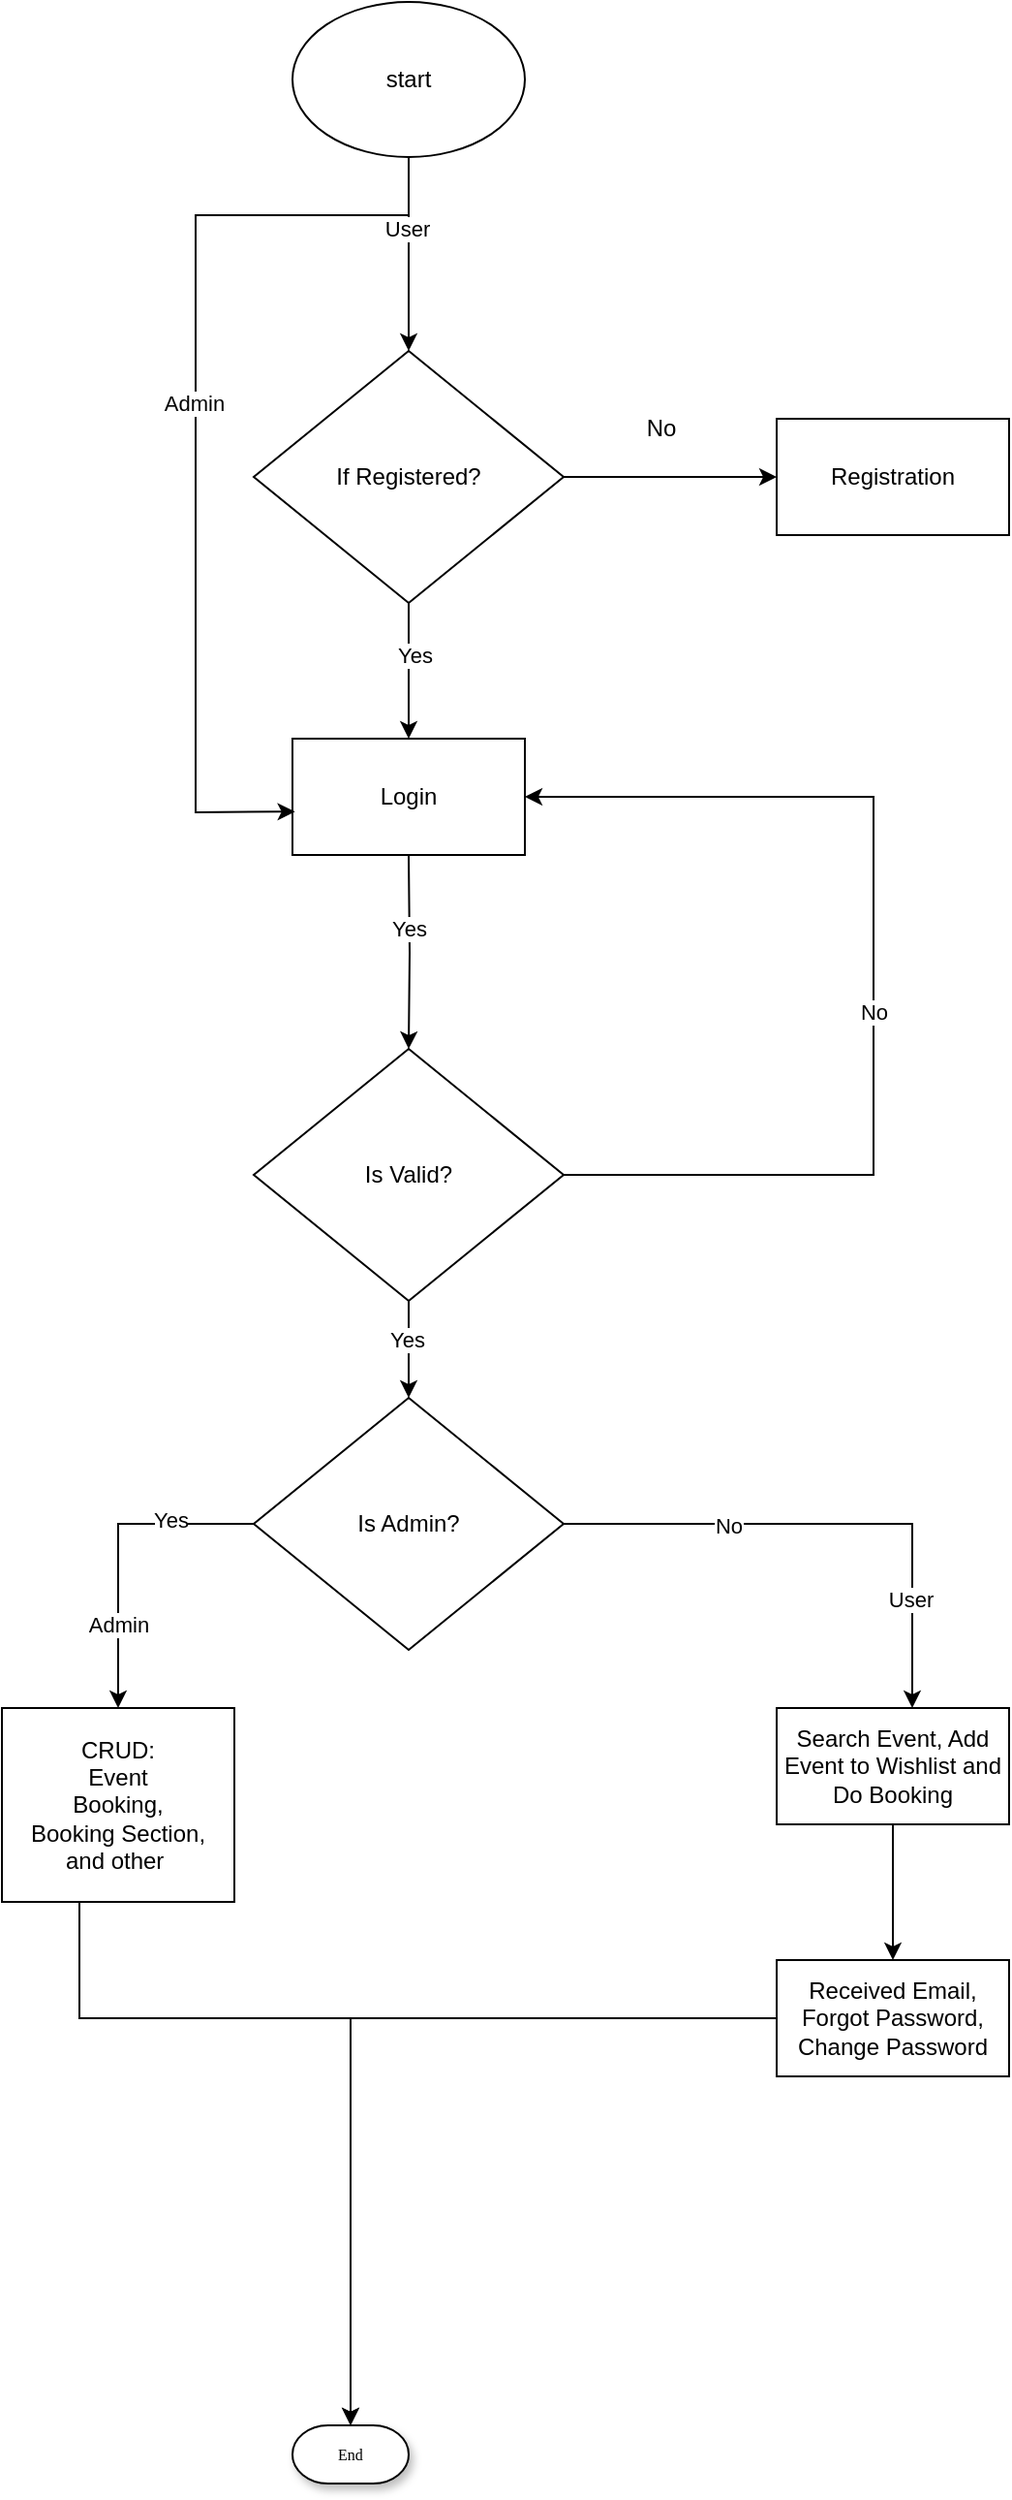 <mxfile version="20.2.6" type="github">
  <diagram name="Page-1" id="edf60f1a-56cd-e834-aa8a-f176f3a09ee4">
    <mxGraphModel dx="2904" dy="1631" grid="1" gridSize="10" guides="1" tooltips="1" connect="1" arrows="1" fold="1" page="1" pageScale="1" pageWidth="1100" pageHeight="850" background="none" math="0" shadow="0">
      <root>
        <mxCell id="0" />
        <mxCell id="1" parent="0" />
        <mxCell id="60e70716793133e9-30" value="End" style="strokeWidth=1;html=1;shape=mxgraph.flowchart.terminator;whiteSpace=wrap;rounded=0;shadow=1;labelBackgroundColor=none;fontFamily=Verdana;fontSize=8;align=center;" parent="1" vertex="1">
          <mxGeometry x="310" y="1340" width="60" height="30" as="geometry" />
        </mxCell>
        <mxCell id="IoNQCCT8y5Htm-tojCqb-22" style="edgeStyle=orthogonalEdgeStyle;rounded=0;orthogonalLoop=1;jettySize=auto;html=1;" edge="1" parent="1" source="IoNQCCT8y5Htm-tojCqb-1" target="IoNQCCT8y5Htm-tojCqb-21">
          <mxGeometry relative="1" as="geometry" />
        </mxCell>
        <mxCell id="IoNQCCT8y5Htm-tojCqb-42" value="Yes" style="edgeLabel;html=1;align=center;verticalAlign=middle;resizable=0;points=[];" vertex="1" connectable="0" parent="IoNQCCT8y5Htm-tojCqb-22">
          <mxGeometry x="-0.242" y="3" relative="1" as="geometry">
            <mxPoint as="offset" />
          </mxGeometry>
        </mxCell>
        <mxCell id="IoNQCCT8y5Htm-tojCqb-25" style="edgeStyle=orthogonalEdgeStyle;rounded=0;orthogonalLoop=1;jettySize=auto;html=1;" edge="1" parent="1" source="IoNQCCT8y5Htm-tojCqb-1" target="IoNQCCT8y5Htm-tojCqb-20">
          <mxGeometry relative="1" as="geometry" />
        </mxCell>
        <mxCell id="IoNQCCT8y5Htm-tojCqb-1" value="If Registered?" style="rhombus;whiteSpace=wrap;html=1;" vertex="1" parent="1">
          <mxGeometry x="290" y="270" width="160" height="130" as="geometry" />
        </mxCell>
        <mxCell id="IoNQCCT8y5Htm-tojCqb-32" style="edgeStyle=orthogonalEdgeStyle;rounded=0;orthogonalLoop=1;jettySize=auto;html=1;" edge="1" parent="1" source="IoNQCCT8y5Htm-tojCqb-2" target="60e70716793133e9-30">
          <mxGeometry relative="1" as="geometry" />
        </mxCell>
        <mxCell id="IoNQCCT8y5Htm-tojCqb-2" value="Received Email, Forgot Password,&lt;br&gt;Change Password" style="rounded=0;whiteSpace=wrap;html=1;" vertex="1" parent="1">
          <mxGeometry x="560" y="1100" width="120" height="60" as="geometry" />
        </mxCell>
        <mxCell id="IoNQCCT8y5Htm-tojCqb-31" style="edgeStyle=orthogonalEdgeStyle;rounded=0;orthogonalLoop=1;jettySize=auto;html=1;entryX=0.5;entryY=0;entryDx=0;entryDy=0;" edge="1" parent="1" source="IoNQCCT8y5Htm-tojCqb-3" target="IoNQCCT8y5Htm-tojCqb-2">
          <mxGeometry relative="1" as="geometry" />
        </mxCell>
        <mxCell id="IoNQCCT8y5Htm-tojCqb-3" value="Search Event, Add Event to Wishlist and Do Booking" style="rounded=0;whiteSpace=wrap;html=1;" vertex="1" parent="1">
          <mxGeometry x="560" y="970" width="120" height="60" as="geometry" />
        </mxCell>
        <mxCell id="IoNQCCT8y5Htm-tojCqb-33" style="edgeStyle=orthogonalEdgeStyle;rounded=0;orthogonalLoop=1;jettySize=auto;html=1;" edge="1" parent="1" source="IoNQCCT8y5Htm-tojCqb-6" target="60e70716793133e9-30">
          <mxGeometry relative="1" as="geometry">
            <mxPoint x="220" y="1140" as="targetPoint" />
            <Array as="points">
              <mxPoint x="200" y="1130" />
              <mxPoint x="340" y="1130" />
            </Array>
          </mxGeometry>
        </mxCell>
        <mxCell id="IoNQCCT8y5Htm-tojCqb-6" value="CRUD:&lt;br&gt;Event&lt;br&gt;Booking,&lt;br&gt;Booking Section,&lt;br&gt;and other&amp;nbsp;" style="rounded=0;whiteSpace=wrap;html=1;" vertex="1" parent="1">
          <mxGeometry x="160" y="970" width="120" height="100" as="geometry" />
        </mxCell>
        <mxCell id="IoNQCCT8y5Htm-tojCqb-15" style="edgeStyle=orthogonalEdgeStyle;rounded=0;orthogonalLoop=1;jettySize=auto;html=1;" edge="1" parent="1" target="IoNQCCT8y5Htm-tojCqb-12">
          <mxGeometry relative="1" as="geometry">
            <mxPoint x="370" y="530" as="sourcePoint" />
          </mxGeometry>
        </mxCell>
        <mxCell id="IoNQCCT8y5Htm-tojCqb-45" value="Yes" style="edgeLabel;html=1;align=center;verticalAlign=middle;resizable=0;points=[];" vertex="1" connectable="0" parent="IoNQCCT8y5Htm-tojCqb-15">
          <mxGeometry x="-0.246" y="-1" relative="1" as="geometry">
            <mxPoint as="offset" />
          </mxGeometry>
        </mxCell>
        <mxCell id="IoNQCCT8y5Htm-tojCqb-17" style="edgeStyle=orthogonalEdgeStyle;rounded=0;orthogonalLoop=1;jettySize=auto;html=1;" edge="1" parent="1" source="IoNQCCT8y5Htm-tojCqb-12" target="IoNQCCT8y5Htm-tojCqb-16">
          <mxGeometry relative="1" as="geometry" />
        </mxCell>
        <mxCell id="IoNQCCT8y5Htm-tojCqb-44" value="Yes" style="edgeLabel;html=1;align=center;verticalAlign=middle;resizable=0;points=[];" vertex="1" connectable="0" parent="IoNQCCT8y5Htm-tojCqb-17">
          <mxGeometry x="-0.22" y="-1" relative="1" as="geometry">
            <mxPoint as="offset" />
          </mxGeometry>
        </mxCell>
        <mxCell id="IoNQCCT8y5Htm-tojCqb-23" style="edgeStyle=orthogonalEdgeStyle;rounded=0;orthogonalLoop=1;jettySize=auto;html=1;entryX=1;entryY=0.5;entryDx=0;entryDy=0;" edge="1" parent="1" source="IoNQCCT8y5Htm-tojCqb-12" target="IoNQCCT8y5Htm-tojCqb-21">
          <mxGeometry relative="1" as="geometry">
            <mxPoint x="530" y="500" as="targetPoint" />
            <Array as="points">
              <mxPoint x="610" y="695" />
              <mxPoint x="610" y="500" />
            </Array>
          </mxGeometry>
        </mxCell>
        <mxCell id="IoNQCCT8y5Htm-tojCqb-43" value="No" style="edgeLabel;html=1;align=center;verticalAlign=middle;resizable=0;points=[];" vertex="1" connectable="0" parent="IoNQCCT8y5Htm-tojCqb-23">
          <mxGeometry x="-0.087" relative="1" as="geometry">
            <mxPoint as="offset" />
          </mxGeometry>
        </mxCell>
        <mxCell id="IoNQCCT8y5Htm-tojCqb-12" value="Is Valid?" style="rhombus;whiteSpace=wrap;html=1;" vertex="1" parent="1">
          <mxGeometry x="290" y="630" width="160" height="130" as="geometry" />
        </mxCell>
        <mxCell id="IoNQCCT8y5Htm-tojCqb-24" style="edgeStyle=orthogonalEdgeStyle;rounded=0;orthogonalLoop=1;jettySize=auto;html=1;" edge="1" parent="1" source="IoNQCCT8y5Htm-tojCqb-16" target="IoNQCCT8y5Htm-tojCqb-3">
          <mxGeometry relative="1" as="geometry">
            <mxPoint x="640" y="875" as="targetPoint" />
            <Array as="points">
              <mxPoint x="630" y="875" />
            </Array>
          </mxGeometry>
        </mxCell>
        <mxCell id="IoNQCCT8y5Htm-tojCqb-46" value="No" style="edgeLabel;html=1;align=center;verticalAlign=middle;resizable=0;points=[];" vertex="1" connectable="0" parent="IoNQCCT8y5Htm-tojCqb-24">
          <mxGeometry x="-0.383" y="-1" relative="1" as="geometry">
            <mxPoint as="offset" />
          </mxGeometry>
        </mxCell>
        <mxCell id="IoNQCCT8y5Htm-tojCqb-49" value="User" style="edgeLabel;html=1;align=center;verticalAlign=middle;resizable=0;points=[];" vertex="1" connectable="0" parent="IoNQCCT8y5Htm-tojCqb-24">
          <mxGeometry x="0.591" y="-1" relative="1" as="geometry">
            <mxPoint as="offset" />
          </mxGeometry>
        </mxCell>
        <mxCell id="IoNQCCT8y5Htm-tojCqb-27" style="edgeStyle=orthogonalEdgeStyle;rounded=0;orthogonalLoop=1;jettySize=auto;html=1;" edge="1" parent="1" source="IoNQCCT8y5Htm-tojCqb-16" target="IoNQCCT8y5Htm-tojCqb-6">
          <mxGeometry relative="1" as="geometry">
            <mxPoint x="220" y="875" as="targetPoint" />
          </mxGeometry>
        </mxCell>
        <mxCell id="IoNQCCT8y5Htm-tojCqb-47" value="Yes" style="edgeLabel;html=1;align=center;verticalAlign=middle;resizable=0;points=[];" vertex="1" connectable="0" parent="IoNQCCT8y5Htm-tojCqb-27">
          <mxGeometry x="-0.47" y="-2" relative="1" as="geometry">
            <mxPoint as="offset" />
          </mxGeometry>
        </mxCell>
        <mxCell id="IoNQCCT8y5Htm-tojCqb-48" value="Admin" style="edgeLabel;html=1;align=center;verticalAlign=middle;resizable=0;points=[];" vertex="1" connectable="0" parent="IoNQCCT8y5Htm-tojCqb-27">
          <mxGeometry x="0.473" relative="1" as="geometry">
            <mxPoint as="offset" />
          </mxGeometry>
        </mxCell>
        <mxCell id="IoNQCCT8y5Htm-tojCqb-16" value="Is Admin?" style="rhombus;whiteSpace=wrap;html=1;" vertex="1" parent="1">
          <mxGeometry x="290" y="810" width="160" height="130" as="geometry" />
        </mxCell>
        <mxCell id="IoNQCCT8y5Htm-tojCqb-20" value="Registration" style="rounded=0;whiteSpace=wrap;html=1;" vertex="1" parent="1">
          <mxGeometry x="560" y="305" width="120" height="60" as="geometry" />
        </mxCell>
        <mxCell id="IoNQCCT8y5Htm-tojCqb-21" value="Login" style="rounded=0;whiteSpace=wrap;html=1;" vertex="1" parent="1">
          <mxGeometry x="310" y="470" width="120" height="60" as="geometry" />
        </mxCell>
        <mxCell id="IoNQCCT8y5Htm-tojCqb-35" style="edgeStyle=orthogonalEdgeStyle;rounded=0;orthogonalLoop=1;jettySize=auto;html=1;entryX=0.5;entryY=0;entryDx=0;entryDy=0;" edge="1" parent="1" source="IoNQCCT8y5Htm-tojCqb-34" target="IoNQCCT8y5Htm-tojCqb-1">
          <mxGeometry relative="1" as="geometry" />
        </mxCell>
        <mxCell id="IoNQCCT8y5Htm-tojCqb-36" value="User" style="edgeLabel;html=1;align=center;verticalAlign=middle;resizable=0;points=[];" vertex="1" connectable="0" parent="IoNQCCT8y5Htm-tojCqb-35">
          <mxGeometry x="-0.261" y="-1" relative="1" as="geometry">
            <mxPoint as="offset" />
          </mxGeometry>
        </mxCell>
        <mxCell id="IoNQCCT8y5Htm-tojCqb-34" value="start&lt;br&gt;" style="ellipse;whiteSpace=wrap;html=1;" vertex="1" parent="1">
          <mxGeometry x="310" y="90" width="120" height="80" as="geometry" />
        </mxCell>
        <mxCell id="IoNQCCT8y5Htm-tojCqb-37" value="No" style="text;html=1;align=center;verticalAlign=middle;resizable=0;points=[];autosize=1;strokeColor=none;fillColor=none;" vertex="1" parent="1">
          <mxGeometry x="480" y="295" width="40" height="30" as="geometry" />
        </mxCell>
        <mxCell id="IoNQCCT8y5Htm-tojCqb-40" value="" style="endArrow=classic;html=1;rounded=0;entryX=0.011;entryY=0.627;entryDx=0;entryDy=0;entryPerimeter=0;" edge="1" parent="1" target="IoNQCCT8y5Htm-tojCqb-21">
          <mxGeometry width="50" height="50" relative="1" as="geometry">
            <mxPoint x="370" y="200" as="sourcePoint" />
            <mxPoint x="300" y="500" as="targetPoint" />
            <Array as="points">
              <mxPoint x="260" y="200" />
              <mxPoint x="260" y="508" />
            </Array>
          </mxGeometry>
        </mxCell>
        <mxCell id="IoNQCCT8y5Htm-tojCqb-41" value="Admin" style="edgeLabel;html=1;align=center;verticalAlign=middle;resizable=0;points=[];" vertex="1" connectable="0" parent="IoNQCCT8y5Htm-tojCqb-40">
          <mxGeometry x="-0.117" y="-1" relative="1" as="geometry">
            <mxPoint as="offset" />
          </mxGeometry>
        </mxCell>
      </root>
    </mxGraphModel>
  </diagram>
</mxfile>
